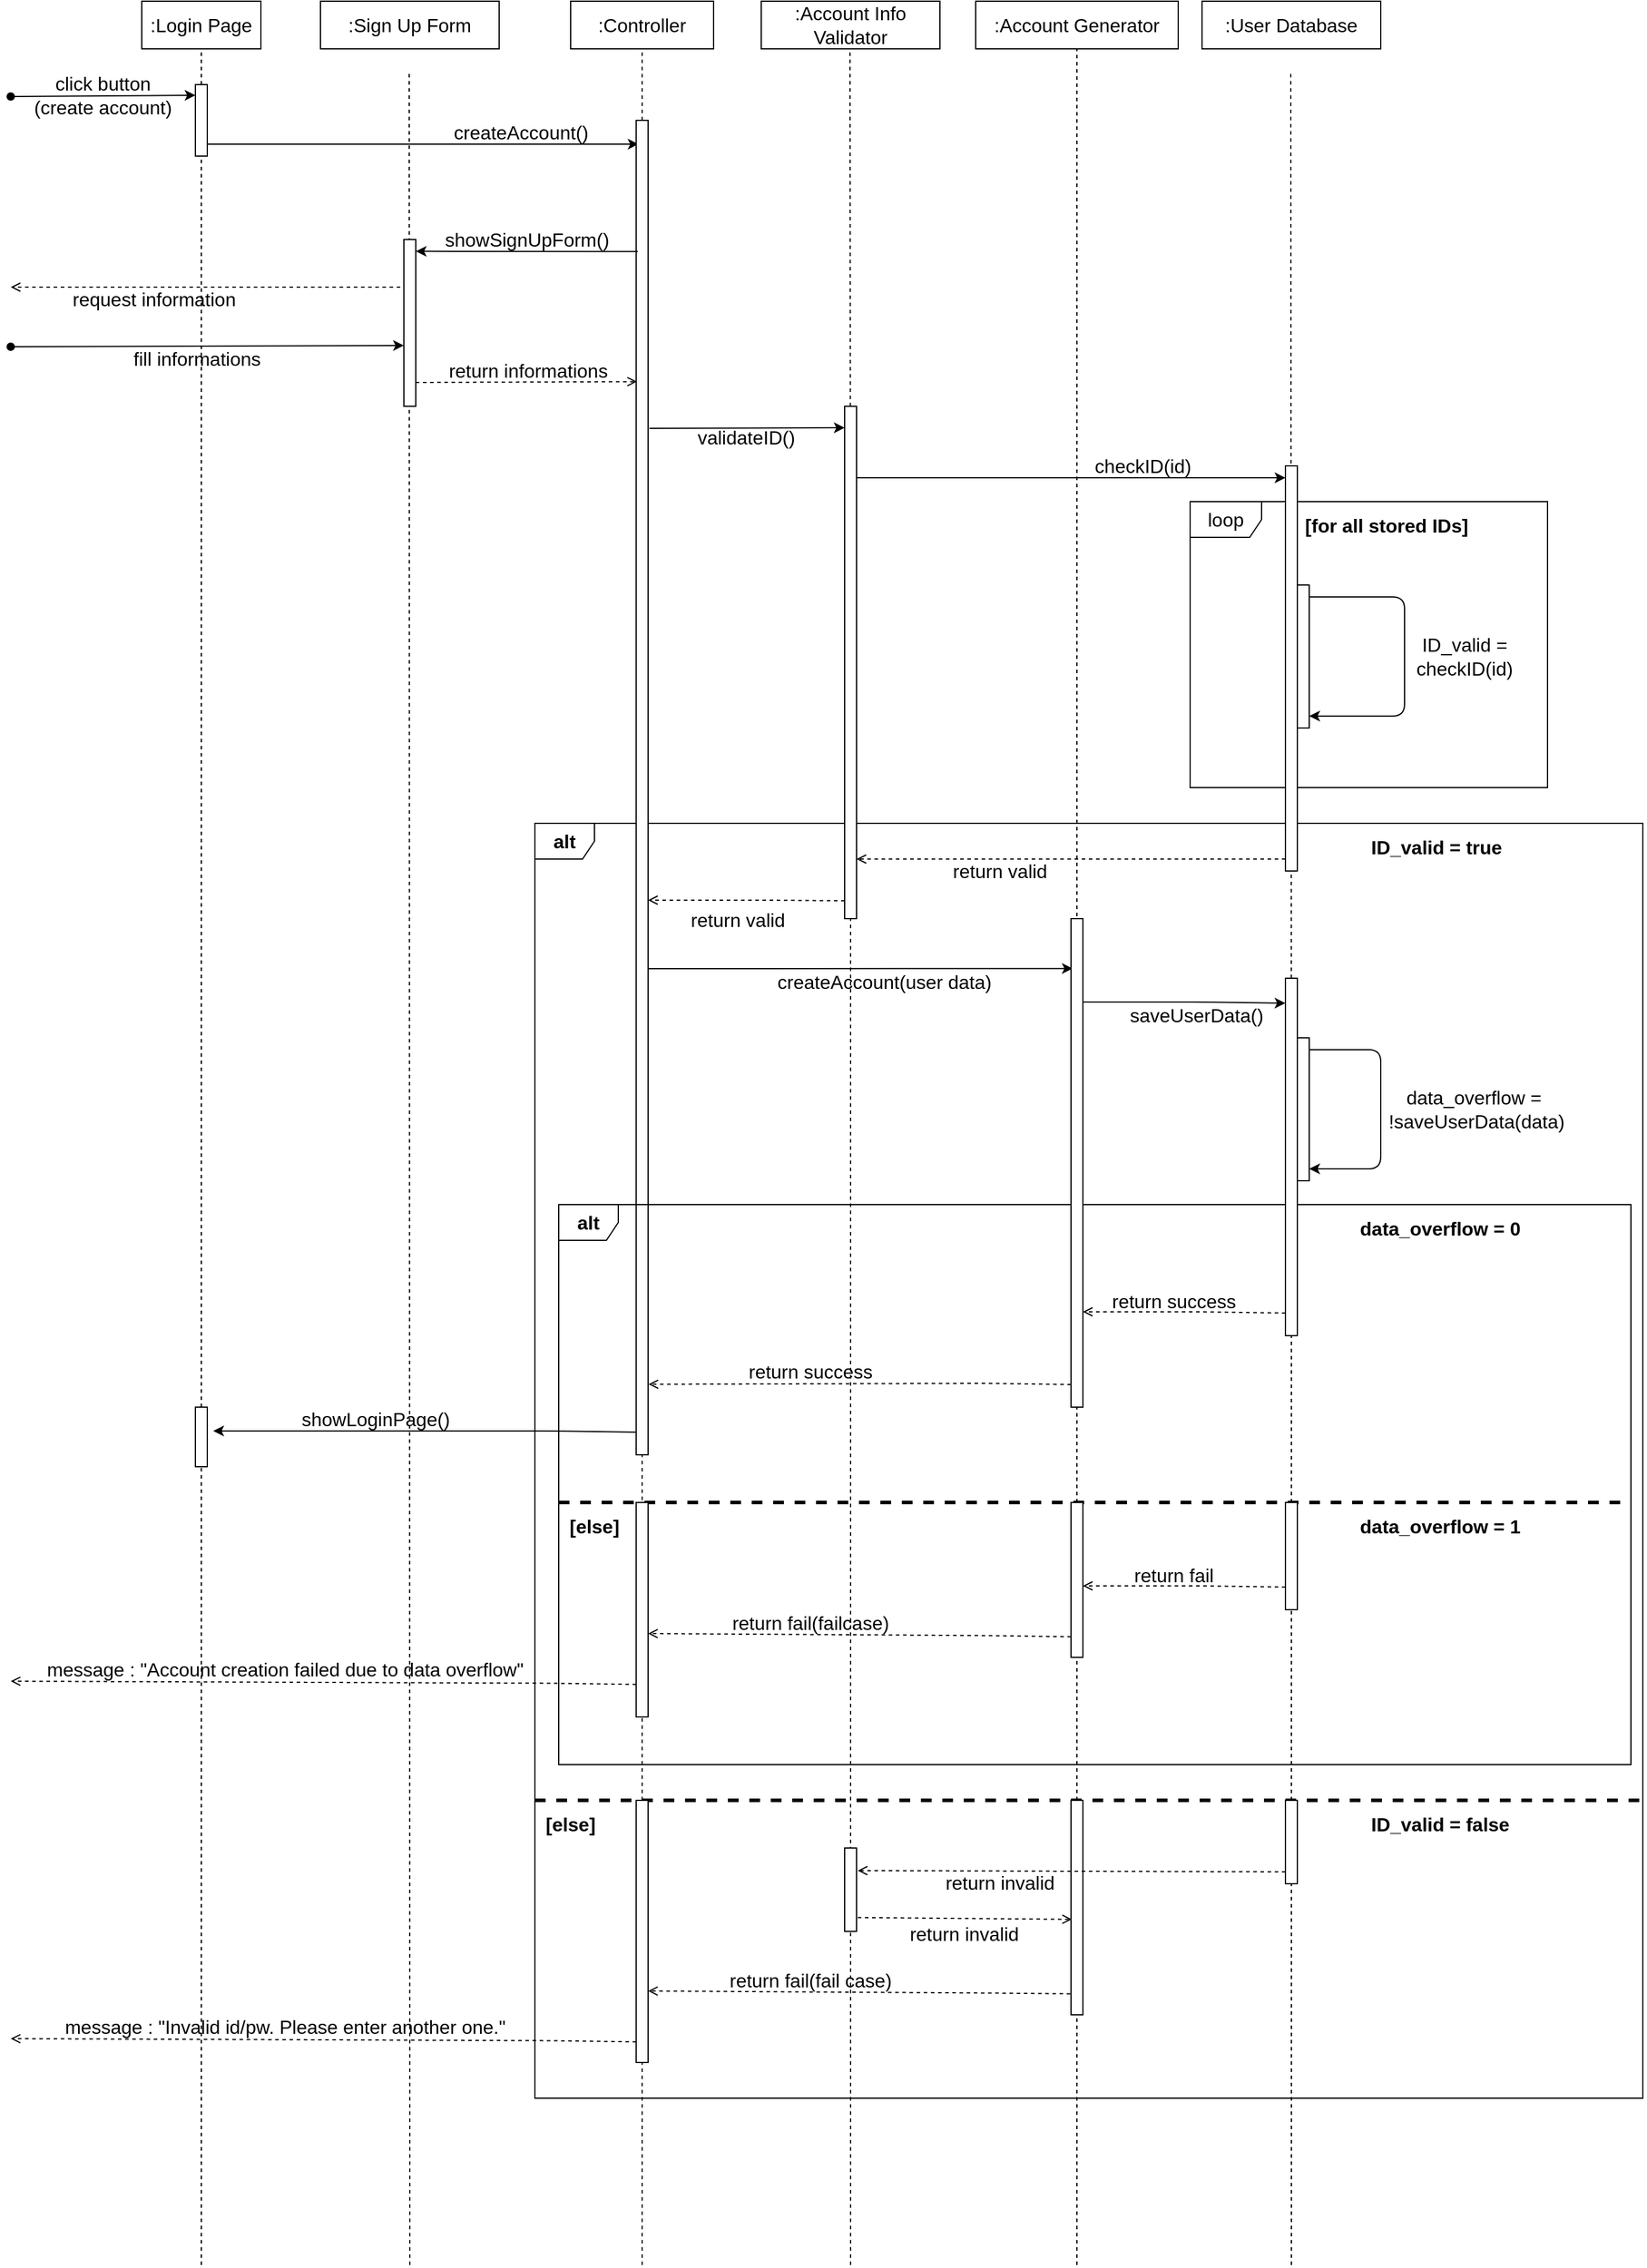 <mxfile version="14.6.12" type="device"><diagram id="tHTe_I2bDUaO7Nul9PDq" name="Page-1"><mxGraphModel dx="1960" dy="1086" grid="1" gridSize="10" guides="1" tooltips="1" connect="1" arrows="1" fold="1" page="1" pageScale="1" pageWidth="3300" pageHeight="4681" math="0" shadow="0"><root><mxCell id="0"/><mxCell id="1" parent="0"/><mxCell id="PJq-S01LQ4rbDzRREBgb-29" value="&lt;b&gt;alt&lt;/b&gt;" style="shape=umlFrame;whiteSpace=wrap;html=1;fontSize=16;width=50;height=30;" parent="1" vertex="1"><mxGeometry x="640" y="790" width="930" height="1070" as="geometry"/></mxCell><mxCell id="PJq-S01LQ4rbDzRREBgb-40" value="&lt;b&gt;alt&lt;/b&gt;" style="shape=umlFrame;whiteSpace=wrap;html=1;fontSize=16;width=50;height=30;" parent="1" vertex="1"><mxGeometry x="660" y="1110" width="900" height="470" as="geometry"/></mxCell><mxCell id="PJq-S01LQ4rbDzRREBgb-30" value="loop" style="shape=umlFrame;whiteSpace=wrap;html=1;fontSize=16;" parent="1" vertex="1"><mxGeometry x="1190" y="520" width="300" height="240" as="geometry"/></mxCell><mxCell id="PJq-S01LQ4rbDzRREBgb-1" value=":Login Page" style="rounded=0;whiteSpace=wrap;html=1;fontSize=16;" parent="1" vertex="1"><mxGeometry x="310" y="100" width="100" height="40" as="geometry"/></mxCell><mxCell id="PJq-S01LQ4rbDzRREBgb-2" value=":Sign Up Form" style="rounded=0;whiteSpace=wrap;html=1;fontSize=16;" parent="1" vertex="1"><mxGeometry x="460" y="100" width="150" height="40" as="geometry"/></mxCell><mxCell id="PJq-S01LQ4rbDzRREBgb-3" value=":Controller" style="rounded=0;whiteSpace=wrap;html=1;fontSize=16;" parent="1" vertex="1"><mxGeometry x="670" y="100" width="120" height="40" as="geometry"/></mxCell><mxCell id="PJq-S01LQ4rbDzRREBgb-4" value=":Account Info Validator" style="rounded=0;whiteSpace=wrap;html=1;fontSize=16;" parent="1" vertex="1"><mxGeometry x="830" y="100" width="150" height="40" as="geometry"/></mxCell><mxCell id="PJq-S01LQ4rbDzRREBgb-5" value=":User Database" style="rounded=0;whiteSpace=wrap;html=1;fontSize=16;" parent="1" vertex="1"><mxGeometry x="1200" y="100" width="150" height="40" as="geometry"/></mxCell><mxCell id="PJq-S01LQ4rbDzRREBgb-6" value=":Account Generator" style="rounded=0;whiteSpace=wrap;html=1;fontSize=16;" parent="1" vertex="1"><mxGeometry x="1010" y="100" width="170" height="40" as="geometry"/></mxCell><mxCell id="PJq-S01LQ4rbDzRREBgb-7" value="" style="endArrow=none;html=1;fontSize=16;entryX=0.5;entryY=1;entryDx=0;entryDy=0;dashed=1;startArrow=none;" parent="1" source="n9s0C2pQZDcQ6zNCQ9L7-17" target="PJq-S01LQ4rbDzRREBgb-1" edge="1"><mxGeometry width="50" height="50" relative="1" as="geometry"><mxPoint x="360" y="1640" as="sourcePoint"/><mxPoint x="720" y="330" as="targetPoint"/></mxGeometry></mxCell><mxCell id="PJq-S01LQ4rbDzRREBgb-10" value="" style="endArrow=none;html=1;fontSize=16;entryX=0.5;entryY=1;entryDx=0;entryDy=0;dashed=1;startArrow=none;" parent="1" edge="1"><mxGeometry width="50" height="50" relative="1" as="geometry"><mxPoint x="904.786" y="440.0" as="sourcePoint"/><mxPoint x="904.5" y="140" as="targetPoint"/></mxGeometry></mxCell><mxCell id="PJq-S01LQ4rbDzRREBgb-12" value="" style="endArrow=none;html=1;fontSize=16;entryX=0.5;entryY=1;entryDx=0;entryDy=0;dashed=1;startArrow=none;" parent="1" source="phdUFk_eM6qQImdY6LFn-2" edge="1"><mxGeometry width="50" height="50" relative="1" as="geometry"><mxPoint x="1275" y="1972" as="sourcePoint"/><mxPoint x="1274.5" y="160" as="targetPoint"/></mxGeometry></mxCell><mxCell id="PJq-S01LQ4rbDzRREBgb-13" value="click button&lt;br&gt;(create account)" style="endArrow=classic;html=1;fontSize=16;startArrow=oval;startFill=1;labelBackgroundColor=none;entryX=0.01;entryY=0.149;entryDx=0;entryDy=0;entryPerimeter=0;" parent="1" target="n9s0C2pQZDcQ6zNCQ9L7-17" edge="1"><mxGeometry width="50" height="50" relative="1" as="geometry"><mxPoint x="200" y="180" as="sourcePoint"/><mxPoint x="350" y="180" as="targetPoint"/></mxGeometry></mxCell><mxCell id="PJq-S01LQ4rbDzRREBgb-14" value="createAccount()" style="endArrow=classic;html=1;labelBackgroundColor=none;fontSize=16;entryX=0.2;entryY=0.111;entryDx=0;entryDy=0;entryPerimeter=0;" parent="1" edge="1"><mxGeometry x="0.46" y="10" width="50" height="50" relative="1" as="geometry"><mxPoint x="360" y="220" as="sourcePoint"/><mxPoint x="727" y="219.98" as="targetPoint"/><mxPoint as="offset"/></mxGeometry></mxCell><mxCell id="PJq-S01LQ4rbDzRREBgb-16" value="request information" style="endArrow=open;html=1;labelBackgroundColor=none;fontSize=16;dashed=1;endFill=0;" parent="1" edge="1"><mxGeometry x="0.266" y="10" width="50" height="50" relative="1" as="geometry"><mxPoint x="527" y="340" as="sourcePoint"/><mxPoint x="200" y="340" as="targetPoint"/><mxPoint as="offset"/></mxGeometry></mxCell><mxCell id="PJq-S01LQ4rbDzRREBgb-17" value="fill informations" style="endArrow=classic;html=1;fontSize=16;startArrow=oval;startFill=1;labelBackgroundColor=none;entryX=0;entryY=0.641;entryDx=0;entryDy=0;entryPerimeter=0;" parent="1" edge="1"><mxGeometry x="-0.057" y="-10" width="50" height="50" relative="1" as="geometry"><mxPoint x="200" y="390" as="sourcePoint"/><mxPoint x="530" y="388.97" as="targetPoint"/><mxPoint as="offset"/></mxGeometry></mxCell><mxCell id="PJq-S01LQ4rbDzRREBgb-22" value="ID_valid =&lt;br&gt;checkID(id)" style="endArrow=classic;html=1;labelBackgroundColor=none;fontSize=16;edgeStyle=elbowEdgeStyle;" parent="1" edge="1"><mxGeometry y="50" width="50" height="50" relative="1" as="geometry"><mxPoint x="1290" y="600" as="sourcePoint"/><mxPoint x="1290" y="700" as="targetPoint"/><Array as="points"><mxPoint x="1370" y="650"/></Array><mxPoint as="offset"/></mxGeometry></mxCell><mxCell id="PJq-S01LQ4rbDzRREBgb-8" value="" style="endArrow=none;html=1;fontSize=16;entryX=0.5;entryY=1;entryDx=0;entryDy=0;dashed=1;" parent="1" edge="1"><mxGeometry width="50" height="50" relative="1" as="geometry"><mxPoint x="535" y="2000" as="sourcePoint"/><mxPoint x="534.5" y="160" as="targetPoint"/></mxGeometry></mxCell><mxCell id="PJq-S01LQ4rbDzRREBgb-24" value="" style="rounded=0;whiteSpace=wrap;html=1;fontSize=16;" parent="1" vertex="1"><mxGeometry x="530" y="300" width="10" height="140" as="geometry"/></mxCell><mxCell id="PJq-S01LQ4rbDzRREBgb-26" value="" style="rounded=0;whiteSpace=wrap;html=1;fontSize=16;" parent="1" vertex="1"><mxGeometry x="900" y="440" width="10" height="430" as="geometry"/></mxCell><mxCell id="PJq-S01LQ4rbDzRREBgb-28" value="" style="endArrow=none;html=1;fontSize=16;entryX=0.5;entryY=1;entryDx=0;entryDy=0;dashed=1;startArrow=none;" parent="1" target="PJq-S01LQ4rbDzRREBgb-26" edge="1"><mxGeometry width="50" height="50" relative="1" as="geometry"><mxPoint x="905" y="2000" as="sourcePoint"/><mxPoint x="904.5" y="160" as="targetPoint"/></mxGeometry></mxCell><mxCell id="PJq-S01LQ4rbDzRREBgb-31" value="&lt;b&gt;[for all stored IDs]&lt;/b&gt;" style="text;html=1;strokeColor=none;fillColor=none;align=center;verticalAlign=middle;whiteSpace=wrap;rounded=0;fontSize=16;" parent="1" vertex="1"><mxGeometry x="1260" y="530" width="190" height="20" as="geometry"/></mxCell><mxCell id="PJq-S01LQ4rbDzRREBgb-32" value="" style="rounded=0;whiteSpace=wrap;html=1;fontSize=16;" parent="1" vertex="1"><mxGeometry x="1270" y="490" width="10" height="340" as="geometry"/></mxCell><mxCell id="PJq-S01LQ4rbDzRREBgb-34" value="" style="rounded=0;whiteSpace=wrap;html=1;fontSize=16;" parent="1" vertex="1"><mxGeometry x="1280" y="590" width="10" height="120" as="geometry"/></mxCell><mxCell id="PJq-S01LQ4rbDzRREBgb-35" value="createAccount(user data)" style="endArrow=classic;html=1;labelBackgroundColor=none;fontSize=16;entryX=0.143;entryY=0.102;entryDx=0;entryDy=0;entryPerimeter=0;" parent="1" edge="1" target="PJq-S01LQ4rbDzRREBgb-36"><mxGeometry x="0.112" y="-10" width="50" height="50" relative="1" as="geometry"><mxPoint x="735" y="912" as="sourcePoint"/><mxPoint x="840" y="920" as="targetPoint"/><mxPoint y="1" as="offset"/></mxGeometry></mxCell><mxCell id="PJq-S01LQ4rbDzRREBgb-37" value="saveUserData()" style="endArrow=classic;html=1;labelBackgroundColor=none;fontSize=16;" parent="1" edge="1"><mxGeometry x="0.112" y="-10" width="50" height="50" relative="1" as="geometry"><mxPoint x="1100" y="940" as="sourcePoint"/><mxPoint x="1270" y="941" as="targetPoint"/><Array as="points"><mxPoint x="1200" y="940"/></Array><mxPoint y="1" as="offset"/></mxGeometry></mxCell><mxCell id="PJq-S01LQ4rbDzRREBgb-38" value="data_overflow =&amp;nbsp;&lt;br&gt;!saveUserData(data)" style="endArrow=classic;html=1;labelBackgroundColor=none;fontSize=16;edgeStyle=elbowEdgeStyle;" parent="1" edge="1"><mxGeometry y="80" width="50" height="50" relative="1" as="geometry"><mxPoint x="1290" y="980" as="sourcePoint"/><mxPoint x="1290" y="1080" as="targetPoint"/><Array as="points"><mxPoint x="1350" y="1030"/></Array><mxPoint as="offset"/></mxGeometry></mxCell><mxCell id="PJq-S01LQ4rbDzRREBgb-39" value="" style="rounded=0;whiteSpace=wrap;html=1;fontSize=16;" parent="1" vertex="1"><mxGeometry x="1280" y="970" width="10" height="120" as="geometry"/></mxCell><mxCell id="PJq-S01LQ4rbDzRREBgb-41" value="data_overflow = 0" style="text;html=1;strokeColor=none;fillColor=none;align=center;verticalAlign=middle;whiteSpace=wrap;rounded=0;fontSize=16;fontStyle=1" parent="1" vertex="1"><mxGeometry x="1290" y="1130" width="220" as="geometry"/></mxCell><mxCell id="PJq-S01LQ4rbDzRREBgb-42" value="return success" style="endArrow=open;html=1;labelBackgroundColor=none;fontSize=16;dashed=1;endFill=0;" parent="1" edge="1"><mxGeometry x="0.112" y="-10" width="50" height="50" relative="1" as="geometry"><mxPoint x="1270" y="1201" as="sourcePoint"/><mxPoint x="1100" y="1200" as="targetPoint"/><Array as="points"><mxPoint x="1200" y="1200"/></Array><mxPoint y="1" as="offset"/></mxGeometry></mxCell><mxCell id="8kNlWf7XlPDB_38wcxgV-1" value="return success" style="endArrow=open;html=1;labelBackgroundColor=none;fontSize=16;entryX=1.038;entryY=0.718;entryDx=0;entryDy=0;entryPerimeter=0;endFill=0;dashed=1;" parent="1" target="8kNlWf7XlPDB_38wcxgV-14" edge="1"><mxGeometry x="0.233" y="-10" width="50" height="50" relative="1" as="geometry"><mxPoint x="1090" y="1261" as="sourcePoint"/><mxPoint x="730" y="1260" as="targetPoint"/><Array as="points"><mxPoint x="1020" y="1260"/></Array><mxPoint as="offset"/></mxGeometry></mxCell><mxCell id="8kNlWf7XlPDB_38wcxgV-3" value="" style="endArrow=none;html=1;dashed=1;strokeWidth=3;exitX=0;exitY=0.532;exitDx=0;exitDy=0;exitPerimeter=0;" parent="1" source="PJq-S01LQ4rbDzRREBgb-40" edge="1"><mxGeometry width="50" height="50" relative="1" as="geometry"><mxPoint x="1010" y="1360" as="sourcePoint"/><mxPoint x="1560" y="1360" as="targetPoint"/></mxGeometry></mxCell><mxCell id="8kNlWf7XlPDB_38wcxgV-4" value="data_overflow = 1" style="text;html=1;strokeColor=none;fillColor=none;align=center;verticalAlign=middle;whiteSpace=wrap;rounded=0;fontSize=16;fontStyle=1" parent="1" vertex="1"><mxGeometry x="1290" y="1380" width="220" as="geometry"/></mxCell><mxCell id="8kNlWf7XlPDB_38wcxgV-5" value="&lt;b style=&quot;font-size: 16px;&quot;&gt;[else]&lt;/b&gt;" style="text;html=1;strokeColor=none;fillColor=none;align=center;verticalAlign=middle;whiteSpace=wrap;rounded=0;fontSize=16;" parent="1" vertex="1"><mxGeometry x="670" y="1370" width="40" height="20" as="geometry"/></mxCell><mxCell id="8kNlWf7XlPDB_38wcxgV-6" value="" style="rounded=0;whiteSpace=wrap;html=1;fontSize=16;" parent="1" vertex="1"><mxGeometry x="1270" y="1360" width="10" height="90" as="geometry"/></mxCell><mxCell id="8kNlWf7XlPDB_38wcxgV-7" value="" style="endArrow=none;html=1;fontSize=16;entryX=0.5;entryY=1;entryDx=0;entryDy=0;dashed=1;startArrow=none;" parent="1" source="n9s0C2pQZDcQ6zNCQ9L7-4" target="8kNlWf7XlPDB_38wcxgV-6" edge="1"><mxGeometry width="50" height="50" relative="1" as="geometry"><mxPoint x="1275" y="1972" as="sourcePoint"/><mxPoint x="1274.5" y="160" as="targetPoint"/></mxGeometry></mxCell><mxCell id="8kNlWf7XlPDB_38wcxgV-8" value="" style="rounded=0;whiteSpace=wrap;html=1;fontSize=16;" parent="1" vertex="1"><mxGeometry x="1090" y="1360" width="10" height="130" as="geometry"/></mxCell><mxCell id="8kNlWf7XlPDB_38wcxgV-9" value="" style="endArrow=none;html=1;fontSize=16;entryX=0.5;entryY=1;entryDx=0;entryDy=0;dashed=1;startArrow=none;" parent="1" source="TbbfPiXUHq_BuF2crVoC-13" target="8kNlWf7XlPDB_38wcxgV-8" edge="1"><mxGeometry width="50" height="50" relative="1" as="geometry"><mxPoint x="1095" y="2000" as="sourcePoint"/><mxPoint x="1094.5" y="160" as="targetPoint"/></mxGeometry></mxCell><mxCell id="8kNlWf7XlPDB_38wcxgV-10" value="return fail" style="endArrow=open;html=1;labelBackgroundColor=none;fontSize=16;dashed=1;endFill=0;" parent="1" edge="1"><mxGeometry x="0.112" y="-10" width="50" height="50" relative="1" as="geometry"><mxPoint x="1270" y="1431" as="sourcePoint"/><mxPoint x="1100" y="1430" as="targetPoint"/><Array as="points"><mxPoint x="1200" y="1430"/></Array><mxPoint y="1" as="offset"/></mxGeometry></mxCell><mxCell id="8kNlWf7XlPDB_38wcxgV-13" value="" style="endArrow=none;html=1;fontSize=16;dashed=1;startArrow=none;entryX=0.5;entryY=1;entryDx=0;entryDy=0;" parent="1" source="TbbfPiXUHq_BuF2crVoC-6" target="PJq-S01LQ4rbDzRREBgb-3" edge="1"><mxGeometry width="50" height="50" relative="1" as="geometry"><mxPoint x="730" y="2000" as="sourcePoint"/><mxPoint x="730" y="200" as="targetPoint"/></mxGeometry></mxCell><mxCell id="8kNlWf7XlPDB_38wcxgV-16" value="showLoginPage()" style="endArrow=classic;html=1;labelBackgroundColor=none;fontSize=16;endFill=1;" parent="1" edge="1"><mxGeometry x="0.233" y="-10" width="50" height="50" relative="1" as="geometry"><mxPoint x="725" y="1301" as="sourcePoint"/><mxPoint x="370" y="1300" as="targetPoint"/><Array as="points"><mxPoint x="655" y="1300"/></Array><mxPoint as="offset"/></mxGeometry></mxCell><mxCell id="8kNlWf7XlPDB_38wcxgV-17" value="" style="rounded=0;whiteSpace=wrap;html=1;fontSize=16;" parent="1" vertex="1"><mxGeometry x="355" y="1280" width="10" height="50" as="geometry"/></mxCell><mxCell id="8kNlWf7XlPDB_38wcxgV-18" value="" style="endArrow=none;html=1;fontSize=16;entryX=0.5;entryY=1;entryDx=0;entryDy=0;dashed=1;" parent="1" target="8kNlWf7XlPDB_38wcxgV-17" edge="1"><mxGeometry width="50" height="50" relative="1" as="geometry"><mxPoint x="360" y="2000" as="sourcePoint"/><mxPoint x="360" y="160" as="targetPoint"/></mxGeometry></mxCell><mxCell id="8kNlWf7XlPDB_38wcxgV-19" value="return fail(failcase)" style="endArrow=open;html=1;labelBackgroundColor=none;fontSize=16;entryX=1;entryY=0.092;entryDx=0;entryDy=0;entryPerimeter=0;endFill=0;dashed=1;" parent="1" edge="1"><mxGeometry x="0.233" y="-10" width="50" height="50" relative="1" as="geometry"><mxPoint x="1090" y="1472.72" as="sourcePoint"/><mxPoint x="735" y="1470" as="targetPoint"/><Array as="points"><mxPoint x="1020" y="1471.72"/></Array><mxPoint as="offset"/></mxGeometry></mxCell><mxCell id="8kNlWf7XlPDB_38wcxgV-22" value="message : &quot;Account creation failed due to data overflow&quot;" style="endArrow=open;html=1;labelBackgroundColor=none;fontSize=16;endFill=0;dashed=1;" parent="1" edge="1"><mxGeometry x="0.124" y="-11" width="50" height="50" relative="1" as="geometry"><mxPoint x="725" y="1512.72" as="sourcePoint"/><mxPoint x="200" y="1510" as="targetPoint"/><Array as="points"><mxPoint x="655" y="1511.72"/></Array><mxPoint as="offset"/></mxGeometry></mxCell><mxCell id="n9s0C2pQZDcQ6zNCQ9L7-1" value="" style="endArrow=none;html=1;dashed=1;strokeWidth=3;exitX=0;exitY=0.532;exitDx=0;exitDy=0;exitPerimeter=0;" parent="1" edge="1"><mxGeometry width="50" height="50" relative="1" as="geometry"><mxPoint x="640" y="1610.04" as="sourcePoint"/><mxPoint x="1570" y="1610" as="targetPoint"/></mxGeometry></mxCell><mxCell id="n9s0C2pQZDcQ6zNCQ9L7-2" value="&lt;b style=&quot;font-size: 16px;&quot;&gt;[else]&lt;/b&gt;" style="text;html=1;strokeColor=none;fillColor=none;align=center;verticalAlign=middle;whiteSpace=wrap;rounded=0;fontSize=16;" parent="1" vertex="1"><mxGeometry x="650" y="1620" width="40" height="20" as="geometry"/></mxCell><mxCell id="n9s0C2pQZDcQ6zNCQ9L7-4" value="" style="rounded=0;whiteSpace=wrap;html=1;fontSize=16;" parent="1" vertex="1"><mxGeometry x="1270" y="1610" width="10" height="70" as="geometry"/></mxCell><mxCell id="n9s0C2pQZDcQ6zNCQ9L7-7" value="" style="endArrow=none;html=1;fontSize=16;entryX=0.5;entryY=1;entryDx=0;entryDy=0;dashed=1;startArrow=none;" parent="1" target="n9s0C2pQZDcQ6zNCQ9L7-4" edge="1"><mxGeometry width="50" height="50" relative="1" as="geometry"><mxPoint x="1275" y="2000" as="sourcePoint"/><mxPoint x="1275" y="1480" as="targetPoint"/></mxGeometry></mxCell><mxCell id="n9s0C2pQZDcQ6zNCQ9L7-13" value="return invalid" style="endArrow=open;html=1;fontSize=16;labelBackgroundColor=none;endFill=0;dashed=1;exitX=0.5;exitY=0.833;exitDx=0;exitDy=0;exitPerimeter=0;entryX=0.081;entryY=0.555;entryDx=0;entryDy=0;entryPerimeter=0;" parent="1" source="TbbfPiXUHq_BuF2crVoC-12" target="TbbfPiXUHq_BuF2crVoC-13" edge="1"><mxGeometry x="0.027" y="-13" width="50" height="50" relative="1" as="geometry"><mxPoint x="905" y="1707" as="sourcePoint"/><mxPoint x="1070" y="1708" as="targetPoint"/><mxPoint as="offset"/></mxGeometry></mxCell><mxCell id="n9s0C2pQZDcQ6zNCQ9L7-14" value="message : &quot;Invalid id/pw. Please enter another one.&quot;" style="endArrow=open;html=1;labelBackgroundColor=none;fontSize=16;dashed=1;endFill=0;" parent="1" edge="1"><mxGeometry x="0.124" y="-11" width="50" height="50" relative="1" as="geometry"><mxPoint x="725" y="1812.72" as="sourcePoint"/><mxPoint x="200" y="1810" as="targetPoint"/><Array as="points"><mxPoint x="655" y="1811.72"/></Array><mxPoint as="offset"/></mxGeometry></mxCell><mxCell id="n9s0C2pQZDcQ6zNCQ9L7-15" value="ID_valid = true" style="text;html=1;strokeColor=none;fillColor=none;align=left;verticalAlign=middle;whiteSpace=wrap;rounded=0;fontSize=16;fontStyle=1" parent="1" vertex="1"><mxGeometry x="1340" y="810" width="180" as="geometry"/></mxCell><mxCell id="n9s0C2pQZDcQ6zNCQ9L7-16" value="ID_valid = false" style="text;html=1;strokeColor=none;fillColor=none;align=left;verticalAlign=middle;whiteSpace=wrap;rounded=0;fontSize=16;fontStyle=1" parent="1" vertex="1"><mxGeometry x="1340" y="1630" width="180" as="geometry"/></mxCell><mxCell id="n9s0C2pQZDcQ6zNCQ9L7-17" value="" style="rounded=0;whiteSpace=wrap;html=1;fontSize=16;" parent="1" vertex="1"><mxGeometry x="355" y="170" width="10" height="60" as="geometry"/></mxCell><mxCell id="n9s0C2pQZDcQ6zNCQ9L7-18" value="" style="endArrow=none;html=1;fontSize=16;entryX=0.5;entryY=1;entryDx=0;entryDy=0;dashed=1;startArrow=none;" parent="1" source="8kNlWf7XlPDB_38wcxgV-17" target="n9s0C2pQZDcQ6zNCQ9L7-17" edge="1"><mxGeometry width="50" height="50" relative="1" as="geometry"><mxPoint x="360" y="1300" as="sourcePoint"/><mxPoint x="360" y="160" as="targetPoint"/></mxGeometry></mxCell><mxCell id="TbbfPiXUHq_BuF2crVoC-2" value="" style="endArrow=none;html=1;fontSize=16;dashed=1;startArrow=none;entryX=0.5;entryY=1;entryDx=0;entryDy=0;" parent="1" source="8kNlWf7XlPDB_38wcxgV-8" target="PJq-S01LQ4rbDzRREBgb-6" edge="1"><mxGeometry width="50" height="50" relative="1" as="geometry"><mxPoint x="1094.974" y="1360" as="sourcePoint"/><mxPoint x="1095" y="240" as="targetPoint"/></mxGeometry></mxCell><mxCell id="TbbfPiXUHq_BuF2crVoC-5" value="validateID()" style="endArrow=classic;html=1;endFill=1;fontSize=16;labelBackgroundColor=none;exitX=1.107;exitY=0.284;exitDx=0;exitDy=0;exitPerimeter=0;" parent="1" edge="1" source="TbbfPiXUHq_BuF2crVoC-6"><mxGeometry x="-0.02" y="-8" width="50" height="50" relative="1" as="geometry"><mxPoint x="740" y="458" as="sourcePoint"/><mxPoint x="900" y="458" as="targetPoint"/><mxPoint as="offset"/></mxGeometry></mxCell><mxCell id="PJq-S01LQ4rbDzRREBgb-36" value="" style="rounded=0;whiteSpace=wrap;html=1;fontSize=16;" parent="1" vertex="1"><mxGeometry x="1090" y="870" width="10" height="410" as="geometry"/></mxCell><mxCell id="PJq-S01LQ4rbDzRREBgb-20" value="checkID(id)" style="endArrow=classic;html=1;labelBackgroundColor=none;fontSize=16;" parent="1" edge="1"><mxGeometry x="0.333" y="10" width="50" height="50" relative="1" as="geometry"><mxPoint x="910" y="500" as="sourcePoint"/><mxPoint x="1270" y="500" as="targetPoint"/><Array as="points"><mxPoint x="1010" y="500"/></Array><mxPoint as="offset"/></mxGeometry></mxCell><mxCell id="TbbfPiXUHq_BuF2crVoC-7" value="" style="endArrow=none;html=1;fontSize=16;dashed=1;startArrow=none;entryX=0.5;entryY=1;entryDx=0;entryDy=0;" parent="1" target="TbbfPiXUHq_BuF2crVoC-6" edge="1"><mxGeometry width="50" height="50" relative="1" as="geometry"><mxPoint x="730" y="2000" as="sourcePoint"/><mxPoint x="730" y="140" as="targetPoint"/></mxGeometry></mxCell><mxCell id="n9s0C2pQZDcQ6zNCQ9L7-12" value="" style="rounded=0;whiteSpace=wrap;html=1;fontSize=16;" parent="1" vertex="1"><mxGeometry x="725" y="1610" width="10" height="220" as="geometry"/></mxCell><mxCell id="8kNlWf7XlPDB_38wcxgV-20" value="" style="rounded=0;whiteSpace=wrap;html=1;fontSize=16;" parent="1" vertex="1"><mxGeometry x="725" y="1360" width="10" height="180" as="geometry"/></mxCell><mxCell id="TbbfPiXUHq_BuF2crVoC-6" value="" style="rounded=0;whiteSpace=wrap;html=1;fontSize=16;" parent="1" vertex="1"><mxGeometry x="725" y="200" width="10" height="910" as="geometry"/></mxCell><mxCell id="8kNlWf7XlPDB_38wcxgV-14" value="" style="rounded=0;whiteSpace=wrap;html=1;fontSize=16;" parent="1" vertex="1"><mxGeometry x="725" y="1110" width="10" height="210" as="geometry"/></mxCell><mxCell id="PJq-S01LQ4rbDzRREBgb-15" value="showSignUpForm()" style="endArrow=classic;html=1;labelBackgroundColor=none;fontSize=16;entryX=1;entryY=0.176;entryDx=0;entryDy=0;entryPerimeter=0;exitX=0.141;exitY=0.121;exitDx=0;exitDy=0;exitPerimeter=0;" parent="1" edge="1" source="TbbfPiXUHq_BuF2crVoC-6"><mxGeometry y="-10" width="50" height="50" relative="1" as="geometry"><mxPoint x="720" y="310" as="sourcePoint"/><mxPoint x="540" y="309.92" as="targetPoint"/><Array as="points"/><mxPoint as="offset"/></mxGeometry></mxCell><mxCell id="PJq-S01LQ4rbDzRREBgb-19" value="return informations" style="endArrow=open;html=1;labelBackgroundColor=none;fontSize=16;dashed=1;endFill=0;entryX=0.072;entryY=0.241;entryDx=0;entryDy=0;entryPerimeter=0;" parent="1" edge="1" target="TbbfPiXUHq_BuF2crVoC-6"><mxGeometry x="0.02" y="10" width="50" height="50" relative="1" as="geometry"><mxPoint x="540" y="420" as="sourcePoint"/><mxPoint x="720" y="420" as="targetPoint"/><mxPoint as="offset"/></mxGeometry></mxCell><mxCell id="PJq-S01LQ4rbDzRREBgb-23" value="return valid" style="endArrow=open;html=1;labelBackgroundColor=none;fontSize=16;dashed=1;endFill=0;" parent="1" edge="1"><mxGeometry x="0.333" y="10" width="50" height="50" relative="1" as="geometry"><mxPoint x="1270" y="820" as="sourcePoint"/><mxPoint x="910" y="820" as="targetPoint"/><Array as="points"><mxPoint x="1010" y="820"/></Array><mxPoint as="offset"/></mxGeometry></mxCell><mxCell id="TbbfPiXUHq_BuF2crVoC-12" value="" style="rounded=0;whiteSpace=wrap;html=1;fontSize=16;" parent="1" vertex="1"><mxGeometry x="900" y="1650" width="10" height="70" as="geometry"/></mxCell><mxCell id="TbbfPiXUHq_BuF2crVoC-13" value="" style="rounded=0;whiteSpace=wrap;html=1;fontSize=16;" parent="1" vertex="1"><mxGeometry x="1090" y="1610" width="10" height="180" as="geometry"/></mxCell><mxCell id="TbbfPiXUHq_BuF2crVoC-14" value="" style="endArrow=none;html=1;fontSize=16;entryX=0.5;entryY=1;entryDx=0;entryDy=0;dashed=1;startArrow=none;" parent="1" target="TbbfPiXUHq_BuF2crVoC-13" edge="1"><mxGeometry width="50" height="50" relative="1" as="geometry"><mxPoint x="1095" y="2000" as="sourcePoint"/><mxPoint x="1095" y="1490" as="targetPoint"/></mxGeometry></mxCell><mxCell id="n9s0C2pQZDcQ6zNCQ9L7-3" value="return invalid" style="endArrow=open;html=1;labelBackgroundColor=none;fontSize=16;dashed=1;endFill=0;entryX=1.1;entryY=0.271;entryDx=0;entryDy=0;entryPerimeter=0;" parent="1" target="TbbfPiXUHq_BuF2crVoC-12" edge="1"><mxGeometry x="0.333" y="10" width="50" height="50" relative="1" as="geometry"><mxPoint x="1270" y="1670.0" as="sourcePoint"/><mxPoint x="990" y="1670" as="targetPoint"/><Array as="points"/><mxPoint as="offset"/></mxGeometry></mxCell><mxCell id="TbbfPiXUHq_BuF2crVoC-15" value="return fail(fail case)" style="endArrow=open;html=1;labelBackgroundColor=none;fontSize=16;entryX=1;entryY=0.092;entryDx=0;entryDy=0;entryPerimeter=0;endFill=0;exitX=-0.062;exitY=0.902;exitDx=0;exitDy=0;exitPerimeter=0;dashed=1;" parent="1" source="TbbfPiXUHq_BuF2crVoC-13" edge="1"><mxGeometry x="0.233" y="-10" width="50" height="50" relative="1" as="geometry"><mxPoint x="1020" y="1770" as="sourcePoint"/><mxPoint x="735" y="1770" as="targetPoint"/><Array as="points"><mxPoint x="1020" y="1771.72"/></Array><mxPoint as="offset"/></mxGeometry></mxCell><mxCell id="phdUFk_eM6qQImdY6LFn-1" value="return valid" style="endArrow=open;html=1;labelBackgroundColor=none;fontSize=16;dashed=1;endFill=0;" edge="1" parent="1"><mxGeometry x="0.091" y="16" width="50" height="50" relative="1" as="geometry"><mxPoint x="900" y="855" as="sourcePoint"/><mxPoint x="735" y="854.5" as="targetPoint"/><Array as="points"><mxPoint x="835" y="854.5"/></Array><mxPoint as="offset"/></mxGeometry></mxCell><mxCell id="phdUFk_eM6qQImdY6LFn-2" value="" style="rounded=0;whiteSpace=wrap;html=1;fontSize=16;" vertex="1" parent="1"><mxGeometry x="1270" y="920" width="10" height="300" as="geometry"/></mxCell><mxCell id="phdUFk_eM6qQImdY6LFn-3" value="" style="endArrow=none;html=1;fontSize=16;entryX=0.5;entryY=1;entryDx=0;entryDy=0;dashed=1;startArrow=none;" edge="1" parent="1" source="8kNlWf7XlPDB_38wcxgV-6" target="phdUFk_eM6qQImdY6LFn-2"><mxGeometry width="50" height="50" relative="1" as="geometry"><mxPoint x="1274.982" y="1360" as="sourcePoint"/><mxPoint x="1274.5" y="160" as="targetPoint"/></mxGeometry></mxCell></root></mxGraphModel></diagram></mxfile>